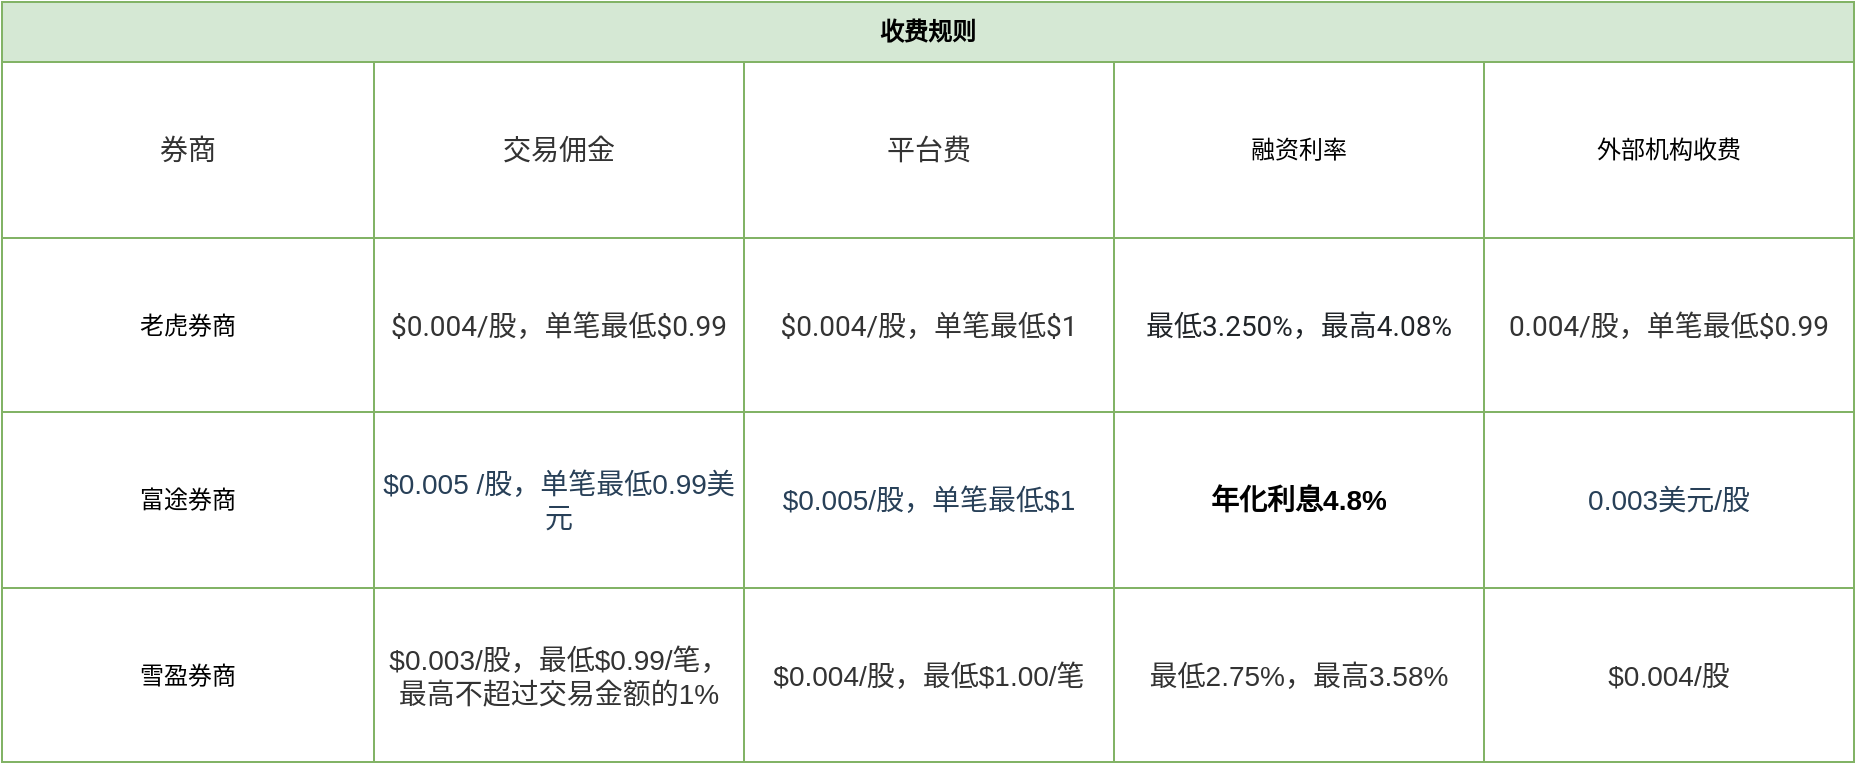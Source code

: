<mxfile version="13.2.4" type="github">
  <diagram id="qBXFkHejMo_bXjAaria2" name="Page-1">
    <mxGraphModel dx="1166" dy="672" grid="1" gridSize="10" guides="1" tooltips="1" connect="1" arrows="1" fold="1" page="1" pageScale="1" pageWidth="827" pageHeight="1169" math="0" shadow="0">
      <root>
        <mxCell id="0" />
        <mxCell id="1" parent="0" />
        <mxCell id="XmIWhhfMRH0FmcI3nyTy-1" value="&lt;span style=&quot;background-color: rgb(213 , 232 , 212)&quot;&gt;收费规则&lt;/span&gt;" style="shape=table;html=1;whiteSpace=wrap;startSize=30;container=1;collapsible=0;childLayout=tableLayout;fontStyle=1;align=center;fillColor=#d5e8d4;strokeColor=#82b366;" vertex="1" parent="1">
          <mxGeometry x="40" y="120" width="926" height="380" as="geometry" />
        </mxCell>
        <mxCell id="XmIWhhfMRH0FmcI3nyTy-2" value="" style="shape=partialRectangle;html=1;whiteSpace=wrap;collapsible=0;dropTarget=0;pointerEvents=0;fillColor=none;top=0;left=0;bottom=0;right=0;points=[[0,0.5],[1,0.5]];portConstraint=eastwest;" vertex="1" parent="XmIWhhfMRH0FmcI3nyTy-1">
          <mxGeometry y="30" width="926" height="88" as="geometry" />
        </mxCell>
        <mxCell id="XmIWhhfMRH0FmcI3nyTy-3" value="&lt;font color=&quot;#333333&quot; face=&quot;Roboto, Segoe UI, PingFang SC, Microsoft YaHei, Helvetica Neue, Helvetica, Arial, sans-serif&quot;&gt;&lt;span style=&quot;font-size: 14px ; background-color: rgb(255 , 255 , 255)&quot;&gt;券商&lt;/span&gt;&lt;/font&gt;" style="shape=partialRectangle;html=1;whiteSpace=wrap;connectable=0;fillColor=none;top=0;left=0;bottom=0;right=0;overflow=hidden;" vertex="1" parent="XmIWhhfMRH0FmcI3nyTy-2">
          <mxGeometry width="186" height="88" as="geometry" />
        </mxCell>
        <mxCell id="XmIWhhfMRH0FmcI3nyTy-4" value="&lt;meta charset=&quot;utf-8&quot;&gt;&lt;span style=&quot;color: rgb(51, 51, 51); font-family: roboto, &amp;quot;segoe ui&amp;quot;, &amp;quot;pingfang sc&amp;quot;, &amp;quot;microsoft yahei&amp;quot;, &amp;quot;helvetica neue&amp;quot;, helvetica, arial, sans-serif; font-size: 14px; font-style: normal; font-weight: 400; letter-spacing: normal; text-align: center; text-indent: 0px; text-transform: none; word-spacing: 0px; background-color: rgb(255, 255, 255); display: inline; float: none;&quot;&gt;交易佣金&lt;/span&gt;" style="shape=partialRectangle;html=1;whiteSpace=wrap;connectable=0;fillColor=none;top=0;left=0;bottom=0;right=0;overflow=hidden;" vertex="1" parent="XmIWhhfMRH0FmcI3nyTy-2">
          <mxGeometry x="186" width="185" height="88" as="geometry" />
        </mxCell>
        <mxCell id="XmIWhhfMRH0FmcI3nyTy-32" value="&lt;span style=&quot;color: rgb(51 , 51 , 51) ; font-family: &amp;#34;roboto&amp;#34; , &amp;#34;segoe ui&amp;#34; , &amp;#34;pingfang sc&amp;#34; , &amp;#34;microsoft yahei&amp;#34; , &amp;#34;helvetica neue&amp;#34; , &amp;#34;helvetica&amp;#34; , &amp;#34;arial&amp;#34; , sans-serif ; font-size: 14px ; background-color: rgb(255 , 255 , 255)&quot;&gt;平台费&lt;/span&gt;" style="shape=partialRectangle;html=1;whiteSpace=wrap;connectable=0;fillColor=none;top=0;left=0;bottom=0;right=0;overflow=hidden;" vertex="1" parent="XmIWhhfMRH0FmcI3nyTy-2">
          <mxGeometry x="371" width="185" height="88" as="geometry" />
        </mxCell>
        <mxCell id="XmIWhhfMRH0FmcI3nyTy-37" value="融资利率" style="shape=partialRectangle;html=1;whiteSpace=wrap;connectable=0;fillColor=none;top=0;left=0;bottom=0;right=0;overflow=hidden;" vertex="1" parent="XmIWhhfMRH0FmcI3nyTy-2">
          <mxGeometry x="556" width="185" height="88" as="geometry" />
        </mxCell>
        <mxCell id="XmIWhhfMRH0FmcI3nyTy-41" value="外部机构收费" style="shape=partialRectangle;html=1;whiteSpace=wrap;connectable=0;fillColor=none;top=0;left=0;bottom=0;right=0;overflow=hidden;" vertex="1" parent="XmIWhhfMRH0FmcI3nyTy-2">
          <mxGeometry x="741" width="185" height="88" as="geometry" />
        </mxCell>
        <mxCell id="XmIWhhfMRH0FmcI3nyTy-6" value="" style="shape=partialRectangle;html=1;whiteSpace=wrap;collapsible=0;dropTarget=0;pointerEvents=0;fillColor=none;top=0;left=0;bottom=0;right=0;points=[[0,0.5],[1,0.5]];portConstraint=eastwest;" vertex="1" parent="XmIWhhfMRH0FmcI3nyTy-1">
          <mxGeometry y="118" width="926" height="87" as="geometry" />
        </mxCell>
        <mxCell id="XmIWhhfMRH0FmcI3nyTy-7" value="老虎券商" style="shape=partialRectangle;html=1;whiteSpace=wrap;connectable=0;fillColor=none;top=0;left=0;bottom=0;right=0;overflow=hidden;" vertex="1" parent="XmIWhhfMRH0FmcI3nyTy-6">
          <mxGeometry width="186" height="87" as="geometry" />
        </mxCell>
        <mxCell id="XmIWhhfMRH0FmcI3nyTy-8" value="&lt;span style=&quot;color: rgb(51 , 51 , 51) ; font-family: &amp;#34;roboto&amp;#34; , &amp;#34;segoe ui&amp;#34; , &amp;#34;pingfang sc&amp;#34; , &amp;#34;microsoft yahei&amp;#34; , &amp;#34;helvetica neue&amp;#34; , &amp;#34;helvetica&amp;#34; , &amp;#34;arial&amp;#34; , sans-serif ; font-size: 14px ; background-color: rgb(255 , 255 , 255)&quot;&gt;$0.004/股，单笔最低$0.99&lt;/span&gt;" style="shape=partialRectangle;html=1;whiteSpace=wrap;connectable=0;fillColor=none;top=0;left=0;bottom=0;right=0;overflow=hidden;" vertex="1" parent="XmIWhhfMRH0FmcI3nyTy-6">
          <mxGeometry x="186" width="185" height="87" as="geometry" />
        </mxCell>
        <mxCell id="XmIWhhfMRH0FmcI3nyTy-33" value="&lt;span style=&quot;color: rgb(51 , 51 , 51) ; font-family: &amp;#34;roboto&amp;#34; , &amp;#34;segoe ui&amp;#34; , &amp;#34;pingfang sc&amp;#34; , &amp;#34;microsoft yahei&amp;#34; , &amp;#34;helvetica neue&amp;#34; , &amp;#34;helvetica&amp;#34; , &amp;#34;arial&amp;#34; , sans-serif ; font-size: 14px ; background-color: rgb(255 , 255 , 255)&quot;&gt;$0.004/股，单笔最低$1&lt;/span&gt;" style="shape=partialRectangle;html=1;whiteSpace=wrap;connectable=0;fillColor=none;top=0;left=0;bottom=0;right=0;overflow=hidden;" vertex="1" parent="XmIWhhfMRH0FmcI3nyTy-6">
          <mxGeometry x="371" width="185" height="87" as="geometry" />
        </mxCell>
        <mxCell id="XmIWhhfMRH0FmcI3nyTy-38" value="&lt;span style=&quot;color: rgb(33 , 37 , 41) ; font-family: &amp;#34;roboto&amp;#34; , &amp;#34;segoe ui&amp;#34; , &amp;#34;pingfang sc&amp;#34; , &amp;#34;microsoft yahei&amp;#34; , &amp;#34;helvetica neue&amp;#34; , &amp;#34;helvetica&amp;#34; , &amp;#34;arial&amp;#34; , sans-serif ; font-size: 14px ; background-color: rgb(255 , 255 , 255)&quot;&gt;最低3.250%，最高4.08%&lt;/span&gt;" style="shape=partialRectangle;html=1;whiteSpace=wrap;connectable=0;fillColor=none;top=0;left=0;bottom=0;right=0;overflow=hidden;" vertex="1" parent="XmIWhhfMRH0FmcI3nyTy-6">
          <mxGeometry x="556" width="185" height="87" as="geometry" />
        </mxCell>
        <mxCell id="XmIWhhfMRH0FmcI3nyTy-42" value="&lt;span style=&quot;color: rgb(51 , 51 , 51) ; font-family: &amp;#34;roboto&amp;#34; , &amp;#34;segoe ui&amp;#34; , &amp;#34;pingfang sc&amp;#34; , &amp;#34;microsoft yahei&amp;#34; , &amp;#34;helvetica neue&amp;#34; , &amp;#34;helvetica&amp;#34; , &amp;#34;arial&amp;#34; , sans-serif ; font-size: 14px ; background-color: rgb(255 , 255 , 255)&quot;&gt;0.004/股，单笔最低$0.99&lt;/span&gt;" style="shape=partialRectangle;html=1;whiteSpace=wrap;connectable=0;fillColor=none;top=0;left=0;bottom=0;right=0;overflow=hidden;" vertex="1" parent="XmIWhhfMRH0FmcI3nyTy-6">
          <mxGeometry x="741" width="185" height="87" as="geometry" />
        </mxCell>
        <mxCell id="XmIWhhfMRH0FmcI3nyTy-10" value="" style="shape=partialRectangle;html=1;whiteSpace=wrap;collapsible=0;dropTarget=0;pointerEvents=0;fillColor=none;top=0;left=0;bottom=0;right=0;points=[[0,0.5],[1,0.5]];portConstraint=eastwest;" vertex="1" parent="XmIWhhfMRH0FmcI3nyTy-1">
          <mxGeometry y="205" width="926" height="88" as="geometry" />
        </mxCell>
        <mxCell id="XmIWhhfMRH0FmcI3nyTy-11" value="富途券商" style="shape=partialRectangle;html=1;whiteSpace=wrap;connectable=0;fillColor=none;top=0;left=0;bottom=0;right=0;overflow=hidden;" vertex="1" parent="XmIWhhfMRH0FmcI3nyTy-10">
          <mxGeometry width="186" height="88" as="geometry" />
        </mxCell>
        <mxCell id="XmIWhhfMRH0FmcI3nyTy-12" value="&lt;span style=&quot;color: rgb(40 , 64 , 88) ; font-family: &amp;#34;microsoft yahei&amp;#34; , , , &amp;#34;lucida grande&amp;#34; , &amp;#34;hiragino sans gb&amp;#34; , &amp;#34;tahoma&amp;#34; , &amp;#34;helvetica&amp;#34; , &amp;#34;arial&amp;#34; , sans-serif ; font-size: 14px ; text-align: left ; background-color: rgb(255 , 255 , 255)&quot;&gt;$0.005 /股，单笔最低0.99美元&lt;/span&gt;" style="shape=partialRectangle;html=1;whiteSpace=wrap;connectable=0;fillColor=none;top=0;left=0;bottom=0;right=0;overflow=hidden;" vertex="1" parent="XmIWhhfMRH0FmcI3nyTy-10">
          <mxGeometry x="186" width="185" height="88" as="geometry" />
        </mxCell>
        <mxCell id="XmIWhhfMRH0FmcI3nyTy-34" value="&lt;span style=&quot;color: rgb(40 , 64 , 88) ; font-family: &amp;#34;microsoft yahei&amp;#34; , , , &amp;#34;lucida grande&amp;#34; , &amp;#34;hiragino sans gb&amp;#34; , &amp;#34;tahoma&amp;#34; , &amp;#34;helvetica&amp;#34; , &amp;#34;arial&amp;#34; , sans-serif ; font-size: 14px ; text-align: left ; background-color: rgb(255 , 255 , 255)&quot;&gt;$0.005/股，单笔最低$1&lt;/span&gt;" style="shape=partialRectangle;html=1;whiteSpace=wrap;connectable=0;fillColor=none;top=0;left=0;bottom=0;right=0;overflow=hidden;" vertex="1" parent="XmIWhhfMRH0FmcI3nyTy-10">
          <mxGeometry x="371" width="185" height="88" as="geometry" />
        </mxCell>
        <mxCell id="XmIWhhfMRH0FmcI3nyTy-39" value="&lt;span style=&quot;margin: 0px ; padding: 0px ; border: 0px ; font-size: 14px ; font-weight: 700 ; background: rgb(255 , 255 , 255) ; text-align: left&quot;&gt;年化利息4.8%&lt;/span&gt;" style="shape=partialRectangle;html=1;whiteSpace=wrap;connectable=0;fillColor=none;top=0;left=0;bottom=0;right=0;overflow=hidden;" vertex="1" parent="XmIWhhfMRH0FmcI3nyTy-10">
          <mxGeometry x="556" width="185" height="88" as="geometry" />
        </mxCell>
        <mxCell id="XmIWhhfMRH0FmcI3nyTy-43" value="&lt;span style=&quot;color: rgb(40 , 64 , 88) ; font-family: &amp;#34;microsoft yahei&amp;#34; , , , &amp;#34;lucida grande&amp;#34; , &amp;#34;hiragino sans gb&amp;#34; , &amp;#34;tahoma&amp;#34; , &amp;#34;helvetica&amp;#34; , &amp;#34;arial&amp;#34; , sans-serif ; font-size: 14px ; text-align: left ; background-color: rgb(255 , 255 , 255)&quot;&gt;0.003美元/股&lt;/span&gt;" style="shape=partialRectangle;html=1;whiteSpace=wrap;connectable=0;fillColor=none;top=0;left=0;bottom=0;right=0;overflow=hidden;" vertex="1" parent="XmIWhhfMRH0FmcI3nyTy-10">
          <mxGeometry x="741" width="185" height="88" as="geometry" />
        </mxCell>
        <mxCell id="XmIWhhfMRH0FmcI3nyTy-28" style="shape=partialRectangle;html=1;whiteSpace=wrap;collapsible=0;dropTarget=0;pointerEvents=0;fillColor=none;top=0;left=0;bottom=0;right=0;points=[[0,0.5],[1,0.5]];portConstraint=eastwest;" vertex="1" parent="XmIWhhfMRH0FmcI3nyTy-1">
          <mxGeometry y="293" width="926" height="87" as="geometry" />
        </mxCell>
        <mxCell id="XmIWhhfMRH0FmcI3nyTy-29" value="雪盈券商" style="shape=partialRectangle;html=1;whiteSpace=wrap;connectable=0;fillColor=none;top=0;left=0;bottom=0;right=0;overflow=hidden;" vertex="1" parent="XmIWhhfMRH0FmcI3nyTy-28">
          <mxGeometry width="186" height="87" as="geometry" />
        </mxCell>
        <mxCell id="XmIWhhfMRH0FmcI3nyTy-30" value="&lt;span style=&quot;color: rgb(51 , 51 , 51) ; font-family: &amp;#34;pingfang sc&amp;#34; , &amp;#34;roboto&amp;#34; , &amp;#34;microsoft yahei&amp;#34; , &amp;#34;helvetica neue&amp;#34; , &amp;#34;helvetica&amp;#34; , , &amp;#34;arial&amp;#34; , sans-serif ; font-size: 14px ; background-color: rgb(255 , 255 , 255)&quot;&gt;$0.003/股，最低$0.99/笔，最高不超过交易金额的1%&lt;/span&gt;" style="shape=partialRectangle;html=1;whiteSpace=wrap;connectable=0;fillColor=none;top=0;left=0;bottom=0;right=0;overflow=hidden;" vertex="1" parent="XmIWhhfMRH0FmcI3nyTy-28">
          <mxGeometry x="186" width="185" height="87" as="geometry" />
        </mxCell>
        <mxCell id="XmIWhhfMRH0FmcI3nyTy-35" value="&lt;span style=&quot;color: rgb(51 , 51 , 51) ; font-family: &amp;#34;pingfang sc&amp;#34; , &amp;#34;roboto&amp;#34; , &amp;#34;microsoft yahei&amp;#34; , &amp;#34;helvetica neue&amp;#34; , &amp;#34;helvetica&amp;#34; , , &amp;#34;arial&amp;#34; , sans-serif ; font-size: 14px ; background-color: rgb(255 , 255 , 255)&quot;&gt;$0.004/股，最低$1.00/笔&lt;/span&gt;" style="shape=partialRectangle;html=1;whiteSpace=wrap;connectable=0;fillColor=none;top=0;left=0;bottom=0;right=0;overflow=hidden;" vertex="1" parent="XmIWhhfMRH0FmcI3nyTy-28">
          <mxGeometry x="371" width="185" height="87" as="geometry" />
        </mxCell>
        <mxCell id="XmIWhhfMRH0FmcI3nyTy-40" value="&lt;span style=&quot;color: rgb(51 , 51 , 51) ; font-size: 14px ; font-style: normal ; font-weight: 400 ; letter-spacing: normal ; text-align: center ; text-indent: 0px ; text-transform: none ; word-spacing: 0px ; background-color: rgb(255 , 255 , 255) ; display: inline ; float: none&quot;&gt;最低2.75%，最高&lt;/span&gt;&lt;span style=&quot;color: rgb(51 , 51 , 51) ; font-family: &amp;#34;pingfang sc&amp;#34; , &amp;#34;roboto&amp;#34; , &amp;#34;microsoft yahei&amp;#34; , &amp;#34;helvetica neue&amp;#34; , &amp;#34;helvetica&amp;#34; , , &amp;#34;arial&amp;#34; , sans-serif ; font-size: 14px ; background-color: rgb(255 , 255 , 255)&quot;&gt;3.58%&lt;/span&gt;" style="shape=partialRectangle;html=1;whiteSpace=wrap;connectable=0;fillColor=none;top=0;left=0;bottom=0;right=0;overflow=hidden;" vertex="1" parent="XmIWhhfMRH0FmcI3nyTy-28">
          <mxGeometry x="556" width="185" height="87" as="geometry" />
        </mxCell>
        <mxCell id="XmIWhhfMRH0FmcI3nyTy-44" value="&lt;meta charset=&quot;utf-8&quot;&gt;&lt;span style=&quot;color: rgb(51, 51, 51); font-size: 14px; font-style: normal; font-weight: 400; letter-spacing: normal; text-align: center; text-indent: 0px; text-transform: none; word-spacing: 0px; background-color: rgb(255, 255, 255); display: inline; float: none;&quot;&gt;$0.004/股&lt;/span&gt;" style="shape=partialRectangle;html=1;whiteSpace=wrap;connectable=0;fillColor=none;top=0;left=0;bottom=0;right=0;overflow=hidden;" vertex="1" parent="XmIWhhfMRH0FmcI3nyTy-28">
          <mxGeometry x="741" width="185" height="87" as="geometry" />
        </mxCell>
      </root>
    </mxGraphModel>
  </diagram>
</mxfile>

